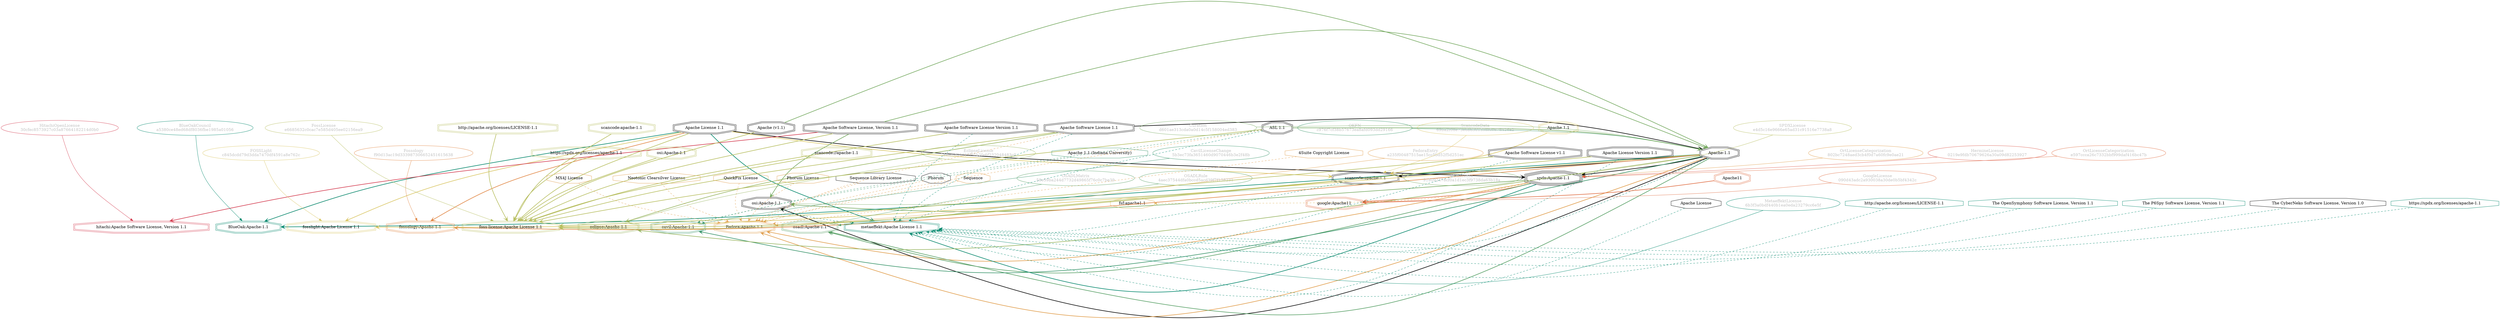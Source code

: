 strict digraph {
    node [shape=box];
    graph [splines=curved];
    284 [label="SPDXLicense\ne4d5c16e9666e65ad31c91516e7738a8"
        ,fontcolor=gray
        ,color="#b8bf62"
        ,fillcolor="beige;1"
        ,shape=ellipse];
    285 [label="spdx:Apache-1.1"
        ,shape=tripleoctagon];
    286 [label="Apache-1.1"
        ,shape=doubleoctagon];
    287 [label="Apache License 1.1"
        ,shape=doubleoctagon];
    4891 [label="OSILicense\n918092478cf0a1d1ec3f9738da63b18a"
         ,fontcolor=gray
         ,color="#78ab63"
         ,fillcolor="beige;1"
         ,shape=ellipse];
    4892 [label="osi:Apache-1.1"
         ,shape=doubleoctagon];
    4893 [label="Apache Software License, Version 1.1"
         ,shape=doubleoctagon];
    5461 [label="GoogleLicense\n090d43adc2a930038a30de0b5bf4342c"
         ,fontcolor=gray
         ,color="#e06f45"
         ,fillcolor="beige;1"
         ,shape=ellipse];
    5462 [label="google:Apache11"
         ,color="#e06f45"
         ,shape=doubleoctagon];
    5463 [label=Apache11
         ,color="#e06f45"
         ,shape=doubleoctagon];
    5882 [label="FedoraEntry\na235f00487515ae15cc5bd52f5d251ec"
         ,fontcolor=gray
         ,color="#e09d4b"
         ,fillcolor="beige;1"
         ,shape=ellipse];
    5883 [label="Fedora:Apache-1.1"
         ,color="#e09d4b"
         ,shape=doubleoctagon];
    5884 [label="4Suite Copyright License"
         ,color="#e09d4b"
         ,shape=octagon];
    5885 [label="Apache Software License 1.1"
         ,shape=doubleoctagon];
    5886 [label="MX4J License"
         ,color="#e09d4b"
         ,shape=octagon];
    5887 [label="Neotonic Clearsilver License"
         ,color="#e09d4b"
         ,shape=octagon];
    5888 [label="QuickFix License"
         ,color="#e09d4b"
         ,shape=octagon];
    5889 [label="Phorum License"
         ,color="#e09d4b"
         ,shape=octagon];
    5890 [label="Sequence Library License"
         ,shape=octagon];
    5891 [label="ASL 1.1"
         ,shape=doubleoctagon];
    5892 [label=Phorum
         ,shape=octagon];
    5893 [label=Sequence
         ,color="#e09d4b"
         ,shape=octagon];
    8746 [label="BlueOakCouncil\na5380ce48ed68df8036fbe1985a01056"
         ,fontcolor=gray
         ,color="#00876c"
         ,fillcolor="beige;1"
         ,shape=ellipse];
    8747 [label="BlueOak:Apache-1.1"
         ,color="#00876c"
         ,shape=doubleoctagon];
    9461 [label="OSADLRule\n4aec37544dfa0bccd5acd39f7f158231"
         ,fontcolor=gray
         ,color="#58a066"
         ,fillcolor="beige;1"
         ,shape=ellipse];
    9462 [label="osadl:Apache-1.1"
         ,color="#58a066"
         ,shape=doubleoctagon];
    9792 [label="OSADLMatrix\n58e59ba244d7732d49865f76c0c7be39"
         ,fontcolor=gray
         ,color="#58a066"
         ,fillcolor="beige;1"
         ,shape=ellipse];
    10664 [label="fsf:apache1.1"
          ,color="#deb256"
          ,shape=octagon];
    11733 [label="ScancodeData\n69ba2f08e73e6b630159bf0e67d426a2"
          ,fontcolor=gray
          ,color="#dac767"
          ,fillcolor="beige;1"
          ,shape=ellipse];
    11734 [label="scancode:apache-1.1"
          ,shape=doubleoctagon];
    11735 [label="Apache 1.1"
          ,color="#dac767"
          ,shape=doubleoctagon];
    26029 [label="Fossology\nf90d13ac19d333987306652451615638"
          ,fontcolor=gray
          ,color="#e18745"
          ,fillcolor="beige;1"
          ,shape=ellipse];
    26030 [label="fossology:Apache-1.1"
          ,color="#e18745"
          ,shape=doubleoctagon];
    28232 [label="OKFN\nc976f7cf38b57673ea8afd093dd29166"
          ,fontcolor=gray
          ,color="#379469"
          ,fillcolor="beige;1"
          ,shape=ellipse];
    28500 [label="OrtLicenseCategorization\ne597ccca26c7332bbf999daf416bc47b"
          ,fontcolor=gray
          ,color="#e06f45"
          ,fillcolor="beige;1"
          ,shape=ellipse];
    35357 [label="OrtLicenseCategorization\n802bc7248aed3cb4f0d7a60fc9e0ae21"
          ,fontcolor=gray
          ,color="#e09d4b"
          ,fillcolor="beige;1"
          ,shape=ellipse];
    36355 [label="CavilLicenseChange\n5b3ec73fa3651460d9070446b3e2f48b"
          ,fontcolor=gray
          ,color="#379469"
          ,fillcolor="beige;1"
          ,shape=ellipse];
    36356 [label="cavil:Apache-1.1"
          ,color="#379469"
          ,shape=doubleoctagon];
    36357 [label="Apache 1.1 (Indiana University)"
          ,color="#379469"
          ,shape=octagon];
    36364 [label="Apache License"
          ,shape=octagon];
    38642 [label="MetaeffektLicense\n6b3f3a0bdf440b1ea0eda23279cc6e5f"
          ,fontcolor=gray
          ,color="#00876c"
          ,fillcolor="beige;1"
          ,shape=ellipse];
    38643 [label="metaeffekt:Apache License 1.1"
          ,color="#00876c"
          ,shape=doubleoctagon];
    38644 [label="Apache License Version 1.1"
          ,shape=doubleoctagon];
    38645 [label="Apache Software License Version 1.1"
          ,shape=doubleoctagon];
    38646 [label="Apache Software License v1.1"
          ,shape=doubleoctagon];
    38647 [label="http://apache.org/licenses/LICENSE-1.1"
          ,color="#00876c"
          ,shape=octagon];
    38649 [label="The OpenSymphony Software License, Version 1.1"
          ,color="#00876c"
          ,shape=octagon];
    38650 [label="The P6Spy Software License, Version 1.1"
          ,color="#00876c"
          ,shape=octagon];
    38651 [label="The CyberNeko Software License, Version 1.0"
          ,shape=octagon];
    38652 [label="https://spdx.org/licenses/apache-1.1"
          ,color="#00876c"
          ,shape=octagon];
    49940 [label="HermineLicense\n0219e9fdb70679626a30a09d82253927"
          ,fontcolor=gray
          ,color="#dc574a"
          ,fillcolor="beige;1"
          ,shape=ellipse];
    50275 [label="FossLicense\ne6685632c0cac7e585d405ee02156ea9"
          ,fontcolor=gray
          ,color="#b8bf62"
          ,fillcolor="beige;1"
          ,shape=ellipse];
    50276 [label="foss-license:Apache License 1.1"
          ,color="#b8bf62"
          ,shape=doubleoctagon];
    50277 [label="Apache (v1.1)"
          ,shape=doubleoctagon];
    50278 [label="scancode://apache-1.1"
          ,color="#b8bf62"
          ,shape=doubleoctagon];
    50279 [label="http://apache.org/licenses/LICENSE-1.1"
          ,color="#b8bf62"
          ,shape=doubleoctagon];
    50280 [label="https://spdx.org/licenses/apache-1.1"
          ,color="#b8bf62"
          ,shape=doubleoctagon];
    50281 [label="scancode:apache-1.1"
          ,color="#b8bf62"
          ,shape=doubleoctagon];
    50282 [label="osi:Apache-1.1"
          ,color="#b8bf62"
          ,shape=doubleoctagon];
    50930 [label="FOSSLight\nc845dcdd79d3dda7470df4591a8e762c"
          ,fontcolor=gray
          ,color="#dac767"
          ,fillcolor="beige;1"
          ,shape=ellipse];
    50931 [label="fosslight:Apache License 1.1"
          ,color="#dac767"
          ,shape=doubleoctagon];
    51245 [label="HitachiOpenLicense\n30cfec8573927c03a87664182214d0b0"
          ,fontcolor=gray
          ,color="#d43d51"
          ,fillcolor="beige;1"
          ,shape=ellipse];
    51246 [label="hitachi:Apache Software License, Version 1.1"
          ,color="#d43d51"
          ,shape=doubleoctagon];
    54229 [label="EclipseLicense\n784ad9f99617f95b3fe6f232048483c0"
          ,fontcolor=gray
          ,color="#98b561"
          ,fillcolor="beige;1"
          ,shape=ellipse];
    54230 [label="eclipse:Apache-1.1"
          ,color="#98b561"
          ,shape=doubleoctagon];
    56008 [label="Curation\nd601ae313cda0a0d14c5f158004ed383"
          ,fontcolor=gray
          ,color="#78ab63"
          ,fillcolor="beige;1"
          ,shape=ellipse];
    284 -> 285 [weight=0.5
               ,color="#b8bf62"];
    285 -> 4892 [style=bold
                ,arrowhead=vee
                ,weight=0.7
                ,color="#78ab63"];
    285 -> 5462 [style=bold
                ,arrowhead=vee
                ,weight=0.7
                ,color="#e06f45"];
    285 -> 5883 [style=bold
                ,arrowhead=vee
                ,weight=0.7
                ,color="#e09d4b"];
    285 -> 9462 [style=bold
                ,arrowhead=vee
                ,weight=0.7
                ,color="#58a066"];
    285 -> 10664 [style=dashed
                 ,arrowhead=vee
                 ,weight=0.5
                 ,color="#deb256"];
    285 -> 38643 [style=bold
                 ,arrowhead=vee
                 ,weight=0.7
                 ,color="#00876c"];
    286 -> 285 [style=bold
               ,arrowhead=vee
               ,weight=0.7];
    286 -> 4892 [style=bold
                ,arrowhead=vee
                ,weight=0.7];
    286 -> 5883 [style=bold
                ,arrowhead=vee
                ,weight=0.7
                ,color="#e09d4b"];
    286 -> 8747 [style=bold
                ,arrowhead=vee
                ,weight=0.7
                ,color="#00876c"];
    286 -> 9462 [style=bold
                ,arrowhead=vee
                ,weight=0.7
                ,color="#58a066"];
    286 -> 11734 [style=bold
                 ,arrowhead=vee
                 ,weight=0.7];
    286 -> 26030 [style=bold
                 ,arrowhead=vee
                 ,weight=0.7
                 ,color="#e18745"];
    286 -> 36356 [style=bold
                 ,arrowhead=vee
                 ,weight=0.7
                 ,color="#379469"];
    286 -> 36356 [style=bold
                 ,arrowhead=vee
                 ,weight=0.7
                 ,color="#379469"];
    286 -> 38643 [style=dashed
                 ,arrowhead=vee
                 ,weight=0.5
                 ,color="#00876c"];
    286 -> 50931 [style=bold
                 ,arrowhead=vee
                 ,weight=0.7
                 ,color="#dac767"];
    286 -> 54230 [style=bold
                 ,arrowhead=vee
                 ,weight=0.7
                 ,color="#98b561"];
    287 -> 285 [style=bold
               ,arrowhead=vee
               ,weight=0.7];
    287 -> 8747 [style=bold
                ,arrowhead=vee
                ,weight=0.7
                ,color="#00876c"];
    287 -> 11734 [style=bold
                 ,arrowhead=vee
                 ,weight=0.7
                 ,color="#dac767"];
    287 -> 26030 [style=bold
                 ,arrowhead=vee
                 ,weight=0.7
                 ,color="#e18745"];
    287 -> 38643 [style=bold
                 ,arrowhead=vee
                 ,weight=0.7
                 ,color="#00876c"];
    287 -> 38643 [style=bold
                 ,arrowhead=vee
                 ,weight=0.7
                 ,color="#00876c"];
    287 -> 50276 [style=bold
                 ,arrowhead=vee
                 ,weight=0.7
                 ,color="#b8bf62"];
    287 -> 50931 [style=bold
                 ,arrowhead=vee
                 ,weight=0.7
                 ,color="#dac767"];
    4891 -> 4892 [weight=0.5
                 ,color="#78ab63"];
    4892 -> 38643 [style=dashed
                  ,arrowhead=vee
                  ,weight=0.5
                  ,color="#00876c"];
    4893 -> 286 [style=bold
                ,arrowhead=vee
                ,weight=0.7
                ,color="#78ab63"];
    4893 -> 4892 [style=bold
                 ,arrowhead=vee
                 ,weight=0.7
                 ,color="#78ab63"];
    4893 -> 50276 [style=bold
                  ,arrowhead=vee
                  ,weight=0.7
                  ,color="#b8bf62"];
    4893 -> 51246 [style=bold
                  ,arrowhead=vee
                  ,weight=0.7
                  ,color="#d43d51"];
    5461 -> 5462 [weight=0.5
                 ,color="#e06f45"];
    5463 -> 5462 [style=bold
                 ,arrowhead=vee
                 ,weight=0.7
                 ,color="#e06f45"];
    5882 -> 5883 [weight=0.5
                 ,color="#e09d4b"];
    5884 -> 5883 [style=dashed
                 ,arrowhead=vee
                 ,weight=0.5
                 ,color="#e09d4b"];
    5885 -> 286 [style=bold
                ,arrowhead=vee
                ,weight=0.7];
    5885 -> 5883 [style=dashed
                 ,arrowhead=vee
                 ,weight=0.5
                 ,color="#e09d4b"];
    5885 -> 38643 [style=dashed
                  ,arrowhead=vee
                  ,weight=0.5
                  ,color="#00876c"];
    5885 -> 50276 [style=bold
                  ,arrowhead=vee
                  ,weight=0.7
                  ,color="#b8bf62"];
    5885 -> 54230 [style=bold
                  ,arrowhead=vee
                  ,weight=0.7
                  ,color="#98b561"];
    5886 -> 5883 [style=dashed
                 ,arrowhead=vee
                 ,weight=0.5
                 ,color="#e09d4b"];
    5887 -> 5883 [style=dashed
                 ,arrowhead=vee
                 ,weight=0.5
                 ,color="#e09d4b"];
    5888 -> 5883 [style=dashed
                 ,arrowhead=vee
                 ,weight=0.5
                 ,color="#e09d4b"];
    5889 -> 5883 [style=dashed
                 ,arrowhead=vee
                 ,weight=0.5
                 ,color="#e09d4b"];
    5890 -> 5883 [style=dashed
                 ,arrowhead=vee
                 ,weight=0.5
                 ,color="#e09d4b"];
    5891 -> 286 [style=bold
                ,arrowhead=vee
                ,weight=0.7
                ,color="#78ab63"];
    5891 -> 5883 [style=dashed
                 ,arrowhead=vee
                 ,weight=0.5
                 ,color="#e09d4b"];
    5891 -> 36356 [style=dashed
                  ,arrowhead=vee
                  ,weight=0.5
                  ,color="#379469"];
    5891 -> 38643 [style=dashed
                  ,arrowhead=vee
                  ,weight=0.5
                  ,color="#00876c"];
    5891 -> 50276 [style=bold
                  ,arrowhead=vee
                  ,weight=0.7
                  ,color="#b8bf62"];
    5892 -> 5883 [style=dashed
                 ,arrowhead=vee
                 ,weight=0.5
                 ,color="#e09d4b"];
    5893 -> 5883 [style=dashed
                 ,arrowhead=vee
                 ,weight=0.5
                 ,color="#e09d4b"];
    8746 -> 8747 [weight=0.5
                 ,color="#00876c"];
    9461 -> 9462 [weight=0.5
                 ,color="#58a066"];
    9792 -> 9462 [weight=0.5
                 ,color="#58a066"];
    11733 -> 11734 [weight=0.5
                   ,color="#dac767"];
    11734 -> 38643 [style=dashed
                   ,arrowhead=vee
                   ,weight=0.5
                   ,color="#00876c"];
    11734 -> 50276 [style=bold
                   ,arrowhead=vee
                   ,weight=0.7
                   ,color="#b8bf62"];
    11735 -> 11734 [style=bold
                   ,arrowhead=vee
                   ,weight=0.7
                   ,color="#dac767"];
    26029 -> 26030 [weight=0.5
                   ,color="#e18745"];
    28232 -> 286 [weight=0.5
                 ,color="#379469"];
    28500 -> 285 [weight=0.5
                 ,color="#e06f45"];
    35357 -> 285 [weight=0.5
                 ,color="#e09d4b"];
    36355 -> 36356 [weight=0.5
                   ,color="#379469"];
    36357 -> 36356 [style=dashed
                   ,arrowhead=vee
                   ,weight=0.5
                   ,color="#379469"];
    36364 -> 38643 [style=dashed
                   ,arrowhead=vee
                   ,weight=0.5
                   ,color="#00876c"];
    38642 -> 38643 [weight=0.5
                   ,color="#00876c"];
    38644 -> 38643 [style=dashed
                   ,arrowhead=vee
                   ,weight=0.5
                   ,color="#00876c"];
    38644 -> 50276 [style=bold
                   ,arrowhead=vee
                   ,weight=0.7
                   ,color="#b8bf62"];
    38645 -> 38643 [style=dashed
                   ,arrowhead=vee
                   ,weight=0.5
                   ,color="#00876c"];
    38645 -> 50276 [style=bold
                   ,arrowhead=vee
                   ,weight=0.7
                   ,color="#b8bf62"];
    38646 -> 38643 [style=dashed
                   ,arrowhead=vee
                   ,weight=0.5
                   ,color="#00876c"];
    38646 -> 50276 [style=bold
                   ,arrowhead=vee
                   ,weight=0.7
                   ,color="#b8bf62"];
    38647 -> 38643 [style=dashed
                   ,arrowhead=vee
                   ,weight=0.5
                   ,color="#00876c"];
    38649 -> 38643 [style=dashed
                   ,arrowhead=vee
                   ,weight=0.5
                   ,color="#00876c"];
    38650 -> 38643 [style=dashed
                   ,arrowhead=vee
                   ,weight=0.5
                   ,color="#00876c"];
    38651 -> 38643 [style=dashed
                   ,arrowhead=vee
                   ,weight=0.5
                   ,color="#00876c"];
    38652 -> 38643 [style=dashed
                   ,arrowhead=vee
                   ,weight=0.5
                   ,color="#00876c"];
    49940 -> 285 [weight=0.5
                 ,color="#dc574a"];
    50275 -> 50276 [weight=0.5
                   ,color="#b8bf62"];
    50277 -> 286 [style=bold
                 ,arrowhead=vee
                 ,weight=0.7
                 ,color="#78ab63"];
    50277 -> 50276 [style=bold
                   ,arrowhead=vee
                   ,weight=0.7
                   ,color="#b8bf62"];
    50278 -> 50276 [style=bold
                   ,arrowhead=vee
                   ,weight=0.7
                   ,color="#b8bf62"];
    50279 -> 50276 [style=bold
                   ,arrowhead=vee
                   ,weight=0.7
                   ,color="#b8bf62"];
    50280 -> 50276 [style=bold
                   ,arrowhead=vee
                   ,weight=0.7
                   ,color="#b8bf62"];
    50281 -> 50276 [style=bold
                   ,arrowhead=vee
                   ,weight=0.7
                   ,color="#b8bf62"];
    50282 -> 50276 [style=bold
                   ,arrowhead=vee
                   ,weight=0.7
                   ,color="#b8bf62"];
    50930 -> 50931 [weight=0.5
                   ,color="#dac767"];
    51245 -> 51246 [weight=0.5
                   ,color="#d43d51"];
    54229 -> 54230 [weight=0.5
                   ,color="#98b561"];
    56008 -> 286 [weight=0.5
                 ,color="#78ab63"];
}
